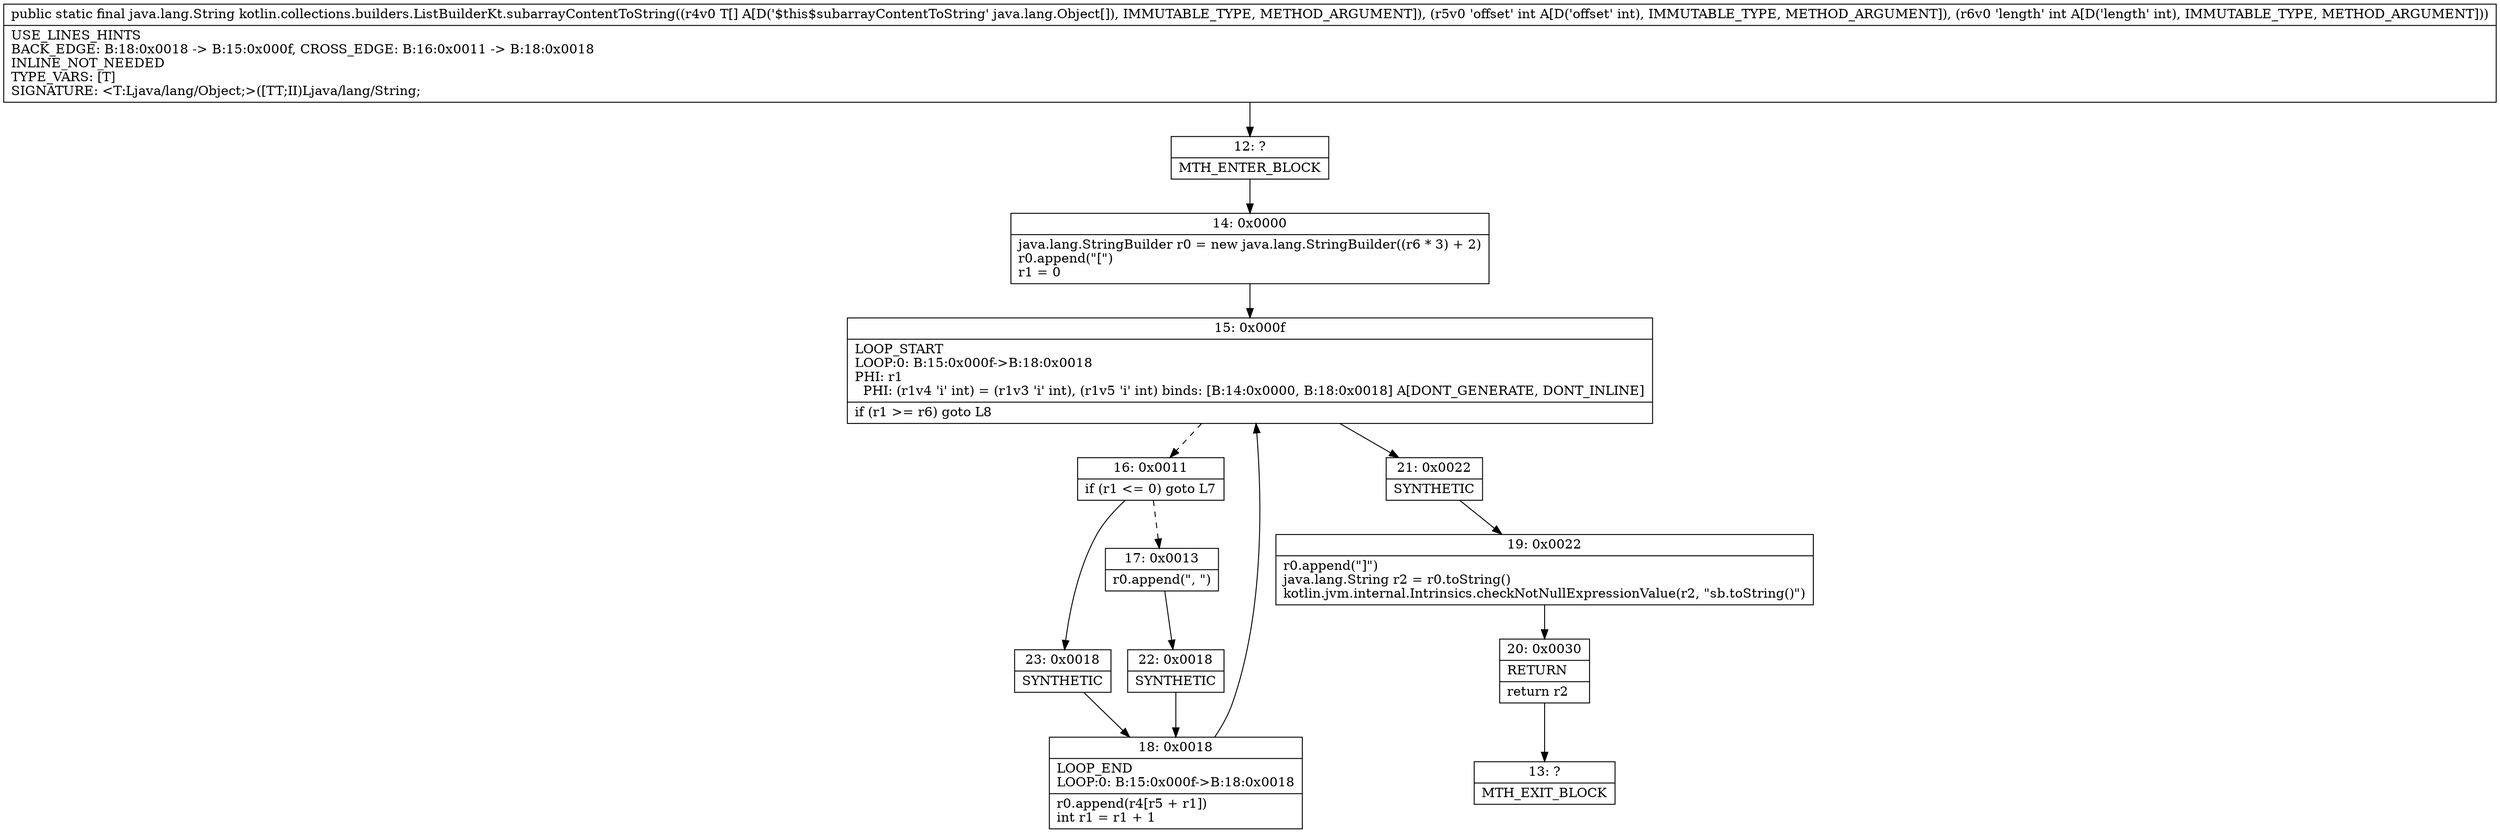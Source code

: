 digraph "CFG forkotlin.collections.builders.ListBuilderKt.subarrayContentToString([Ljava\/lang\/Object;II)Ljava\/lang\/String;" {
Node_12 [shape=record,label="{12\:\ ?|MTH_ENTER_BLOCK\l}"];
Node_14 [shape=record,label="{14\:\ 0x0000|java.lang.StringBuilder r0 = new java.lang.StringBuilder((r6 * 3) + 2)\lr0.append(\"[\")\lr1 = 0\l}"];
Node_15 [shape=record,label="{15\:\ 0x000f|LOOP_START\lLOOP:0: B:15:0x000f\-\>B:18:0x0018\lPHI: r1 \l  PHI: (r1v4 'i' int) = (r1v3 'i' int), (r1v5 'i' int) binds: [B:14:0x0000, B:18:0x0018] A[DONT_GENERATE, DONT_INLINE]\l|if (r1 \>= r6) goto L8\l}"];
Node_16 [shape=record,label="{16\:\ 0x0011|if (r1 \<= 0) goto L7\l}"];
Node_17 [shape=record,label="{17\:\ 0x0013|r0.append(\", \")\l}"];
Node_22 [shape=record,label="{22\:\ 0x0018|SYNTHETIC\l}"];
Node_18 [shape=record,label="{18\:\ 0x0018|LOOP_END\lLOOP:0: B:15:0x000f\-\>B:18:0x0018\l|r0.append(r4[r5 + r1])\lint r1 = r1 + 1\l}"];
Node_23 [shape=record,label="{23\:\ 0x0018|SYNTHETIC\l}"];
Node_21 [shape=record,label="{21\:\ 0x0022|SYNTHETIC\l}"];
Node_19 [shape=record,label="{19\:\ 0x0022|r0.append(\"]\")\ljava.lang.String r2 = r0.toString()\lkotlin.jvm.internal.Intrinsics.checkNotNullExpressionValue(r2, \"sb.toString()\")\l}"];
Node_20 [shape=record,label="{20\:\ 0x0030|RETURN\l|return r2\l}"];
Node_13 [shape=record,label="{13\:\ ?|MTH_EXIT_BLOCK\l}"];
MethodNode[shape=record,label="{public static final java.lang.String kotlin.collections.builders.ListBuilderKt.subarrayContentToString((r4v0 T[] A[D('$this$subarrayContentToString' java.lang.Object[]), IMMUTABLE_TYPE, METHOD_ARGUMENT]), (r5v0 'offset' int A[D('offset' int), IMMUTABLE_TYPE, METHOD_ARGUMENT]), (r6v0 'length' int A[D('length' int), IMMUTABLE_TYPE, METHOD_ARGUMENT]))  | USE_LINES_HINTS\lBACK_EDGE: B:18:0x0018 \-\> B:15:0x000f, CROSS_EDGE: B:16:0x0011 \-\> B:18:0x0018\lINLINE_NOT_NEEDED\lTYPE_VARS: [T]\lSIGNATURE: \<T:Ljava\/lang\/Object;\>([TT;II)Ljava\/lang\/String;\l}"];
MethodNode -> Node_12;Node_12 -> Node_14;
Node_14 -> Node_15;
Node_15 -> Node_16[style=dashed];
Node_15 -> Node_21;
Node_16 -> Node_17[style=dashed];
Node_16 -> Node_23;
Node_17 -> Node_22;
Node_22 -> Node_18;
Node_18 -> Node_15;
Node_23 -> Node_18;
Node_21 -> Node_19;
Node_19 -> Node_20;
Node_20 -> Node_13;
}

